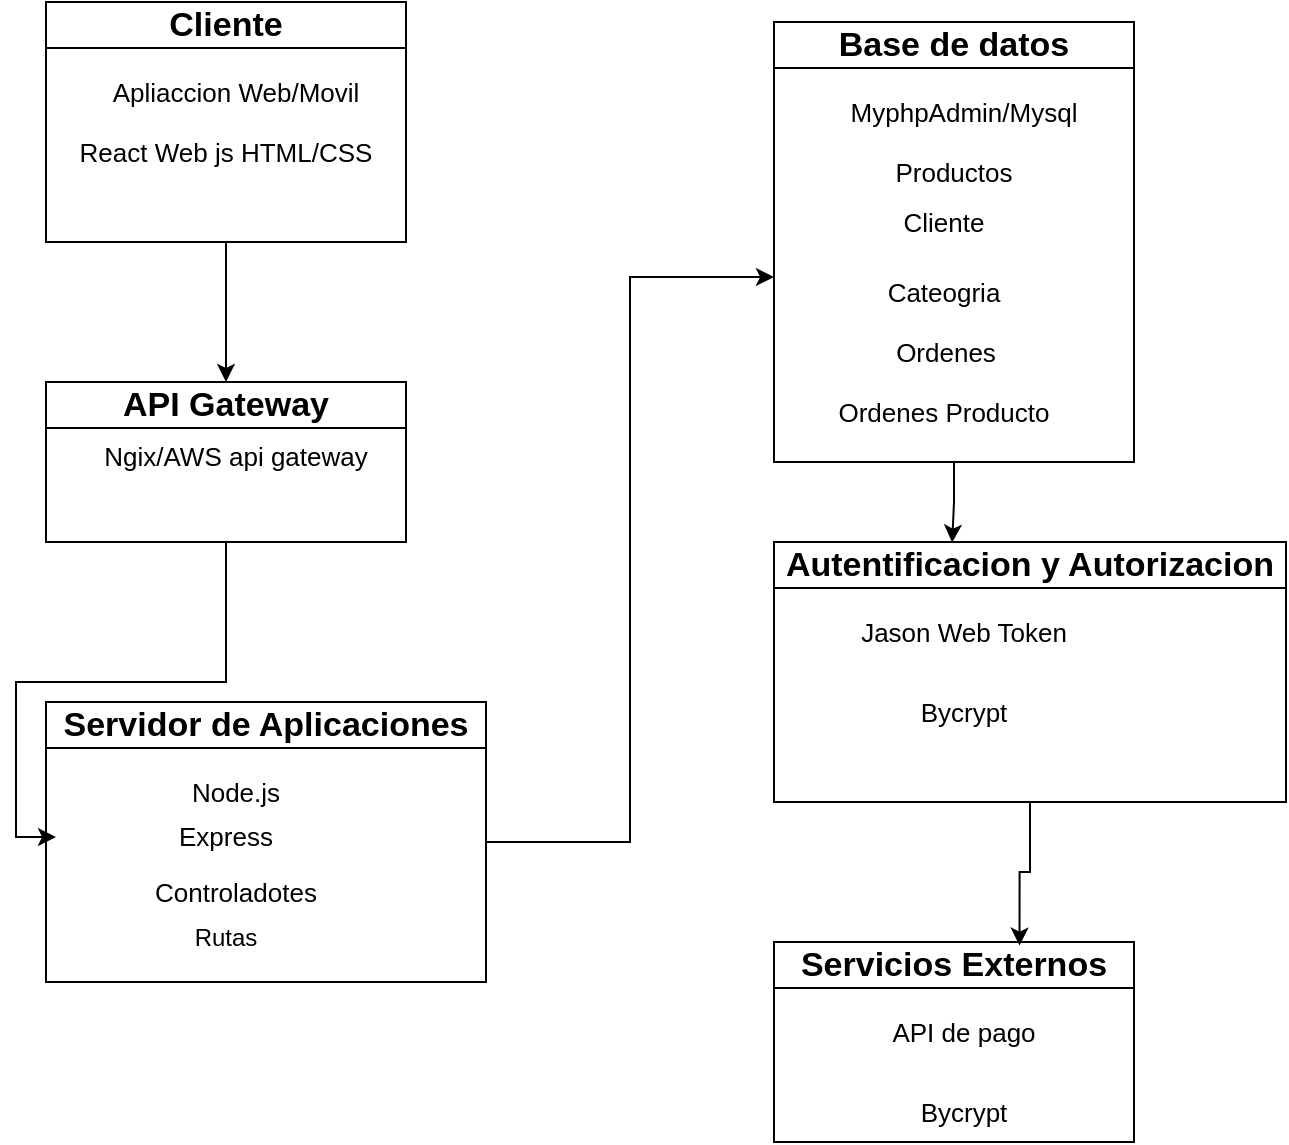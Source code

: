 <mxfile version="24.6.4" type="device">
  <diagram name="Página-1" id="DnJEHmxAWvhKcuNl3t6w">
    <mxGraphModel dx="1036" dy="606" grid="1" gridSize="10" guides="1" tooltips="1" connect="1" arrows="1" fold="1" page="1" pageScale="1" pageWidth="827" pageHeight="1169" math="0" shadow="0">
      <root>
        <mxCell id="0" />
        <mxCell id="1" parent="0" />
        <mxCell id="trq7rpnyOOOyHGPBPNqI-27" style="edgeStyle=orthogonalEdgeStyle;rounded=0;orthogonalLoop=1;jettySize=auto;html=1;entryX=0.5;entryY=0;entryDx=0;entryDy=0;" edge="1" parent="1" source="trq7rpnyOOOyHGPBPNqI-10" target="trq7rpnyOOOyHGPBPNqI-19">
          <mxGeometry relative="1" as="geometry" />
        </mxCell>
        <mxCell id="trq7rpnyOOOyHGPBPNqI-10" value="Cliente" style="swimlane;whiteSpace=wrap;html=1;fontSize=17;" vertex="1" parent="1">
          <mxGeometry x="50" y="40" width="180" height="120" as="geometry" />
        </mxCell>
        <mxCell id="trq7rpnyOOOyHGPBPNqI-11" value="Apliaccion Web/Movil" style="text;html=1;align=center;verticalAlign=middle;whiteSpace=wrap;rounded=0;fontSize=13;" vertex="1" parent="trq7rpnyOOOyHGPBPNqI-10">
          <mxGeometry x="10" y="30" width="170" height="30" as="geometry" />
        </mxCell>
        <mxCell id="trq7rpnyOOOyHGPBPNqI-12" value="React Web js HTML/CSS" style="text;html=1;align=center;verticalAlign=middle;whiteSpace=wrap;rounded=0;fontSize=13;" vertex="1" parent="trq7rpnyOOOyHGPBPNqI-10">
          <mxGeometry x="5" y="60" width="170" height="30" as="geometry" />
        </mxCell>
        <mxCell id="trq7rpnyOOOyHGPBPNqI-13" value="Base de datos" style="swimlane;whiteSpace=wrap;html=1;fontSize=17;" vertex="1" parent="1">
          <mxGeometry x="414" y="50" width="180" height="220" as="geometry" />
        </mxCell>
        <mxCell id="trq7rpnyOOOyHGPBPNqI-14" value="MyphpAdmin/Mysql" style="text;html=1;align=center;verticalAlign=middle;whiteSpace=wrap;rounded=0;fontSize=13;" vertex="1" parent="trq7rpnyOOOyHGPBPNqI-13">
          <mxGeometry x="10" y="30" width="170" height="30" as="geometry" />
        </mxCell>
        <mxCell id="trq7rpnyOOOyHGPBPNqI-15" value="Productos" style="text;html=1;align=center;verticalAlign=middle;whiteSpace=wrap;rounded=0;fontSize=13;" vertex="1" parent="trq7rpnyOOOyHGPBPNqI-13">
          <mxGeometry x="5" y="60" width="170" height="30" as="geometry" />
        </mxCell>
        <mxCell id="trq7rpnyOOOyHGPBPNqI-30" value="Cliente" style="text;html=1;align=center;verticalAlign=middle;whiteSpace=wrap;rounded=0;fontSize=13;" vertex="1" parent="trq7rpnyOOOyHGPBPNqI-13">
          <mxGeometry y="85" width="170" height="30" as="geometry" />
        </mxCell>
        <mxCell id="trq7rpnyOOOyHGPBPNqI-31" value="Cateogria" style="text;html=1;align=center;verticalAlign=middle;whiteSpace=wrap;rounded=0;fontSize=13;" vertex="1" parent="trq7rpnyOOOyHGPBPNqI-13">
          <mxGeometry y="120" width="170" height="30" as="geometry" />
        </mxCell>
        <mxCell id="trq7rpnyOOOyHGPBPNqI-32" value="Ordenes" style="text;html=1;align=center;verticalAlign=middle;whiteSpace=wrap;rounded=0;fontSize=13;" vertex="1" parent="trq7rpnyOOOyHGPBPNqI-13">
          <mxGeometry x="1" y="150" width="170" height="30" as="geometry" />
        </mxCell>
        <mxCell id="trq7rpnyOOOyHGPBPNqI-33" value="Ordenes Producto" style="text;html=1;align=center;verticalAlign=middle;whiteSpace=wrap;rounded=0;fontSize=13;" vertex="1" parent="trq7rpnyOOOyHGPBPNqI-13">
          <mxGeometry y="180" width="170" height="30" as="geometry" />
        </mxCell>
        <mxCell id="trq7rpnyOOOyHGPBPNqI-40" style="edgeStyle=orthogonalEdgeStyle;rounded=0;orthogonalLoop=1;jettySize=auto;html=1;exitX=1;exitY=0.5;exitDx=0;exitDy=0;entryX=0;entryY=0.25;entryDx=0;entryDy=0;" edge="1" parent="1" source="trq7rpnyOOOyHGPBPNqI-16" target="trq7rpnyOOOyHGPBPNqI-31">
          <mxGeometry relative="1" as="geometry" />
        </mxCell>
        <mxCell id="trq7rpnyOOOyHGPBPNqI-16" value="Servidor de Aplicaciones" style="swimlane;whiteSpace=wrap;html=1;fontSize=17;" vertex="1" parent="1">
          <mxGeometry x="50" y="390" width="220" height="140" as="geometry" />
        </mxCell>
        <mxCell id="trq7rpnyOOOyHGPBPNqI-17" value="Node.js" style="text;html=1;align=center;verticalAlign=middle;whiteSpace=wrap;rounded=0;fontSize=13;" vertex="1" parent="trq7rpnyOOOyHGPBPNqI-16">
          <mxGeometry x="10" y="30" width="170" height="30" as="geometry" />
        </mxCell>
        <mxCell id="trq7rpnyOOOyHGPBPNqI-18" value="Express&lt;div style=&quot;font-size: 13px;&quot;&gt;&lt;br style=&quot;font-size: 13px;&quot;&gt;&lt;/div&gt;" style="text;html=1;align=center;verticalAlign=middle;whiteSpace=wrap;rounded=0;fontSize=13;" vertex="1" parent="trq7rpnyOOOyHGPBPNqI-16">
          <mxGeometry x="5" y="60" width="170" height="30" as="geometry" />
        </mxCell>
        <mxCell id="trq7rpnyOOOyHGPBPNqI-22" value="Rutas&lt;div&gt;&lt;br&gt;&lt;/div&gt;" style="text;html=1;align=center;verticalAlign=middle;whiteSpace=wrap;rounded=0;" vertex="1" parent="trq7rpnyOOOyHGPBPNqI-16">
          <mxGeometry x="5" y="110" width="170" height="30" as="geometry" />
        </mxCell>
        <mxCell id="trq7rpnyOOOyHGPBPNqI-23" value="Controladotes" style="text;html=1;align=center;verticalAlign=middle;whiteSpace=wrap;rounded=0;fontSize=13;" vertex="1" parent="trq7rpnyOOOyHGPBPNqI-16">
          <mxGeometry x="10" y="80" width="170" height="30" as="geometry" />
        </mxCell>
        <mxCell id="trq7rpnyOOOyHGPBPNqI-28" style="edgeStyle=orthogonalEdgeStyle;rounded=0;orthogonalLoop=1;jettySize=auto;html=1;entryX=0;entryY=0.25;entryDx=0;entryDy=0;" edge="1" parent="1" source="trq7rpnyOOOyHGPBPNqI-19" target="trq7rpnyOOOyHGPBPNqI-18">
          <mxGeometry relative="1" as="geometry" />
        </mxCell>
        <mxCell id="trq7rpnyOOOyHGPBPNqI-19" value="API Gateway" style="swimlane;whiteSpace=wrap;html=1;fontSize=17;" vertex="1" parent="1">
          <mxGeometry x="50" y="230" width="180" height="80" as="geometry" />
        </mxCell>
        <mxCell id="trq7rpnyOOOyHGPBPNqI-20" value="Ngix/AWS api gateway&lt;div style=&quot;font-size: 13px;&quot;&gt;&lt;br style=&quot;font-size: 13px;&quot;&gt;&lt;/div&gt;" style="text;html=1;align=center;verticalAlign=middle;whiteSpace=wrap;rounded=0;fontSize=13;" vertex="1" parent="trq7rpnyOOOyHGPBPNqI-19">
          <mxGeometry x="10" y="30" width="170" height="30" as="geometry" />
        </mxCell>
        <mxCell id="trq7rpnyOOOyHGPBPNqI-34" value="Autentificacion y Autorizacion" style="swimlane;whiteSpace=wrap;html=1;fontSize=17;" vertex="1" parent="1">
          <mxGeometry x="414" y="310" width="256" height="130" as="geometry" />
        </mxCell>
        <mxCell id="trq7rpnyOOOyHGPBPNqI-35" value="Jason Web Token" style="text;html=1;align=center;verticalAlign=middle;whiteSpace=wrap;rounded=0;fontSize=13;" vertex="1" parent="trq7rpnyOOOyHGPBPNqI-34">
          <mxGeometry x="10" y="30" width="170" height="30" as="geometry" />
        </mxCell>
        <mxCell id="trq7rpnyOOOyHGPBPNqI-36" value="Bycrypt" style="text;html=1;align=center;verticalAlign=middle;whiteSpace=wrap;rounded=0;fontSize=13;" vertex="1" parent="trq7rpnyOOOyHGPBPNqI-34">
          <mxGeometry x="10" y="70" width="170" height="30" as="geometry" />
        </mxCell>
        <mxCell id="trq7rpnyOOOyHGPBPNqI-37" value="Servicios Externos" style="swimlane;whiteSpace=wrap;html=1;fontSize=17;" vertex="1" parent="1">
          <mxGeometry x="414" y="510" width="180" height="100" as="geometry" />
        </mxCell>
        <mxCell id="trq7rpnyOOOyHGPBPNqI-38" value="API de pago" style="text;html=1;align=center;verticalAlign=middle;whiteSpace=wrap;rounded=0;fontSize=13;" vertex="1" parent="trq7rpnyOOOyHGPBPNqI-37">
          <mxGeometry x="10" y="30" width="170" height="30" as="geometry" />
        </mxCell>
        <mxCell id="trq7rpnyOOOyHGPBPNqI-39" value="Bycrypt" style="text;html=1;align=center;verticalAlign=middle;whiteSpace=wrap;rounded=0;fontSize=13;" vertex="1" parent="trq7rpnyOOOyHGPBPNqI-37">
          <mxGeometry x="10" y="70" width="170" height="30" as="geometry" />
        </mxCell>
        <mxCell id="trq7rpnyOOOyHGPBPNqI-42" style="edgeStyle=orthogonalEdgeStyle;rounded=0;orthogonalLoop=1;jettySize=auto;html=1;entryX=0.348;entryY=0.002;entryDx=0;entryDy=0;entryPerimeter=0;" edge="1" parent="1" source="trq7rpnyOOOyHGPBPNqI-13" target="trq7rpnyOOOyHGPBPNqI-34">
          <mxGeometry relative="1" as="geometry" />
        </mxCell>
        <mxCell id="trq7rpnyOOOyHGPBPNqI-44" style="edgeStyle=orthogonalEdgeStyle;rounded=0;orthogonalLoop=1;jettySize=auto;html=1;entryX=0.682;entryY=0.018;entryDx=0;entryDy=0;entryPerimeter=0;" edge="1" parent="1" source="trq7rpnyOOOyHGPBPNqI-34" target="trq7rpnyOOOyHGPBPNqI-37">
          <mxGeometry relative="1" as="geometry" />
        </mxCell>
      </root>
    </mxGraphModel>
  </diagram>
</mxfile>
